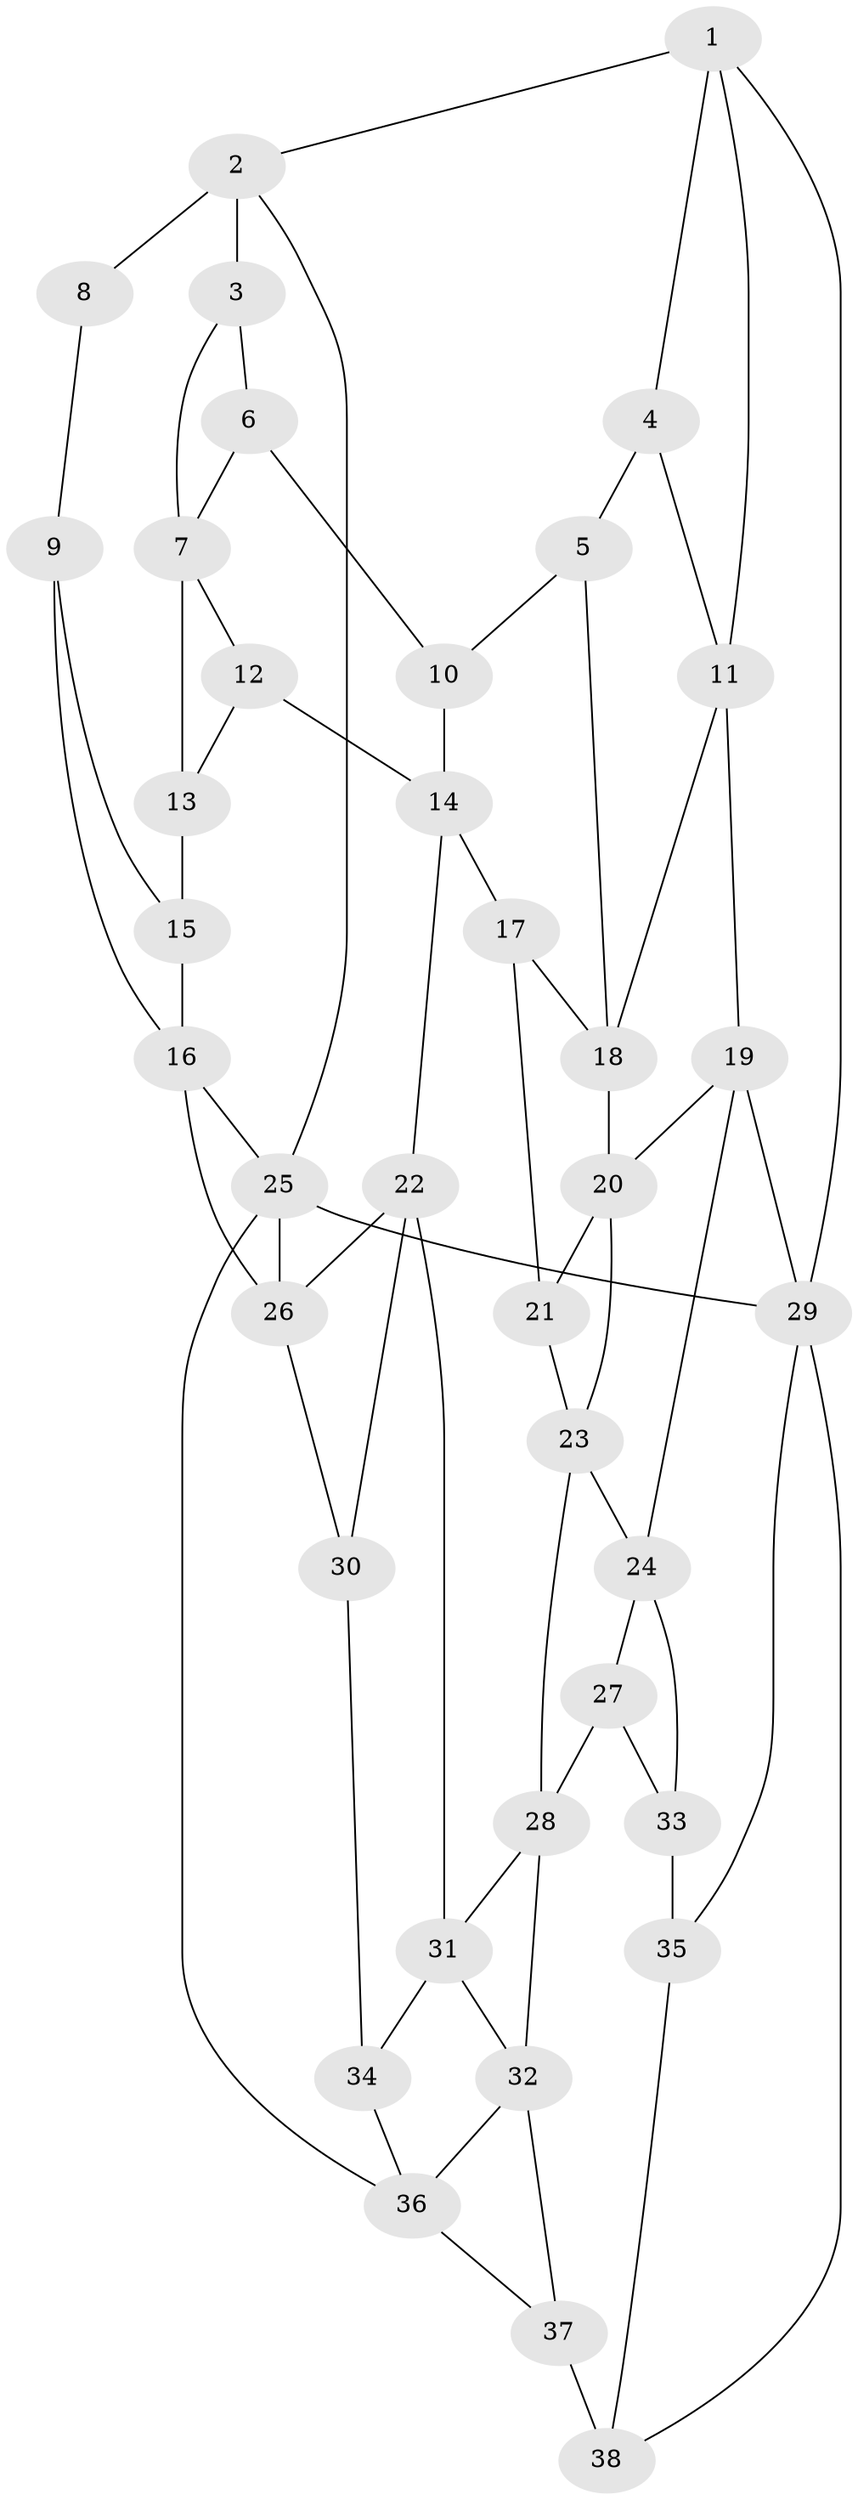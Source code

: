 // original degree distribution, {3: 0.027777777777777776, 5: 0.5, 6: 0.2222222222222222, 4: 0.25}
// Generated by graph-tools (version 1.1) at 2025/03/03/09/25 03:03:18]
// undirected, 38 vertices, 67 edges
graph export_dot {
graph [start="1"]
  node [color=gray90,style=filled];
  1;
  2;
  3;
  4;
  5;
  6;
  7;
  8;
  9;
  10;
  11;
  12;
  13;
  14;
  15;
  16;
  17;
  18;
  19;
  20;
  21;
  22;
  23;
  24;
  25;
  26;
  27;
  28;
  29;
  30;
  31;
  32;
  33;
  34;
  35;
  36;
  37;
  38;
  1 -- 2 [weight=1.0];
  1 -- 4 [weight=1.0];
  1 -- 11 [weight=1.0];
  1 -- 29 [weight=1.0];
  2 -- 3 [weight=1.0];
  2 -- 8 [weight=2.0];
  2 -- 25 [weight=1.0];
  3 -- 6 [weight=1.0];
  3 -- 7 [weight=1.0];
  4 -- 5 [weight=1.0];
  4 -- 11 [weight=1.0];
  5 -- 10 [weight=1.0];
  5 -- 18 [weight=1.0];
  6 -- 7 [weight=1.0];
  6 -- 10 [weight=2.0];
  7 -- 12 [weight=1.0];
  7 -- 13 [weight=1.0];
  8 -- 9 [weight=2.0];
  9 -- 15 [weight=1.0];
  9 -- 16 [weight=1.0];
  10 -- 14 [weight=1.0];
  11 -- 18 [weight=1.0];
  11 -- 19 [weight=1.0];
  12 -- 13 [weight=1.0];
  12 -- 14 [weight=1.0];
  13 -- 15 [weight=2.0];
  14 -- 17 [weight=1.0];
  14 -- 22 [weight=1.0];
  15 -- 16 [weight=1.0];
  16 -- 25 [weight=1.0];
  16 -- 26 [weight=1.0];
  17 -- 18 [weight=1.0];
  17 -- 21 [weight=2.0];
  18 -- 20 [weight=1.0];
  19 -- 20 [weight=1.0];
  19 -- 24 [weight=1.0];
  19 -- 29 [weight=1.0];
  20 -- 21 [weight=1.0];
  20 -- 23 [weight=1.0];
  21 -- 23 [weight=1.0];
  22 -- 26 [weight=1.0];
  22 -- 30 [weight=1.0];
  22 -- 31 [weight=1.0];
  23 -- 24 [weight=1.0];
  23 -- 28 [weight=1.0];
  24 -- 27 [weight=1.0];
  24 -- 33 [weight=1.0];
  25 -- 26 [weight=1.0];
  25 -- 29 [weight=1.0];
  25 -- 36 [weight=1.0];
  26 -- 30 [weight=1.0];
  27 -- 28 [weight=1.0];
  27 -- 33 [weight=1.0];
  28 -- 31 [weight=1.0];
  28 -- 32 [weight=1.0];
  29 -- 35 [weight=1.0];
  29 -- 38 [weight=1.0];
  30 -- 34 [weight=2.0];
  31 -- 32 [weight=1.0];
  31 -- 34 [weight=1.0];
  32 -- 36 [weight=1.0];
  32 -- 37 [weight=1.0];
  33 -- 35 [weight=2.0];
  34 -- 36 [weight=1.0];
  35 -- 38 [weight=1.0];
  36 -- 37 [weight=1.0];
  37 -- 38 [weight=2.0];
}
